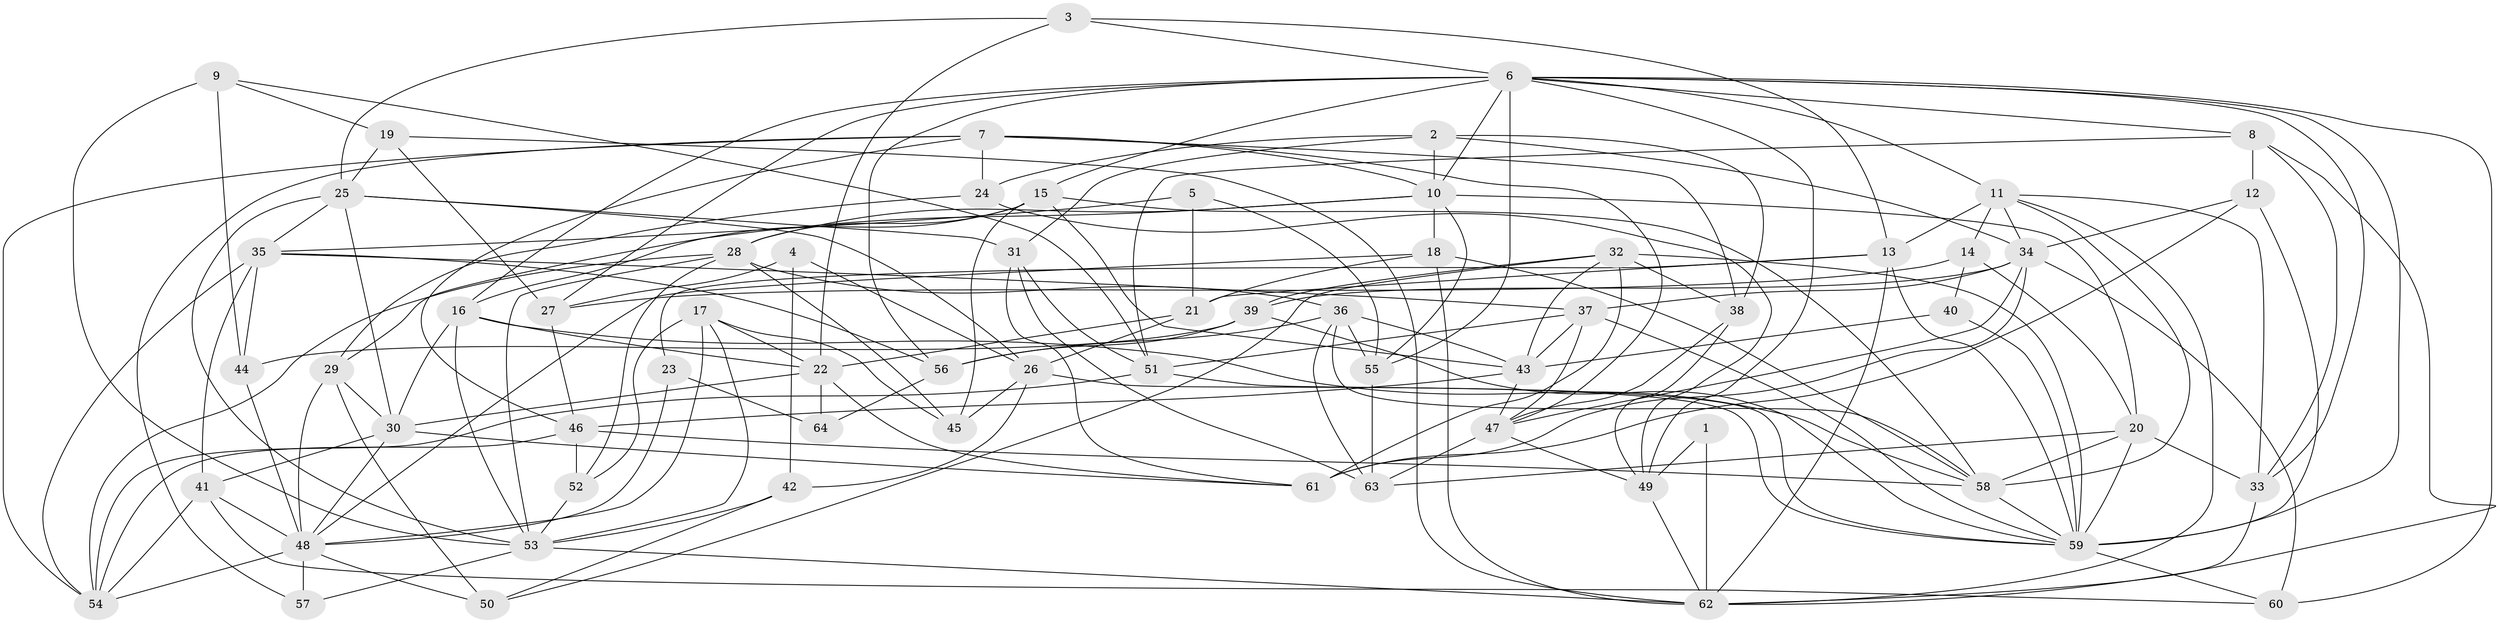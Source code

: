 // original degree distribution, {4: 0.3203125, 3: 0.2890625, 2: 0.1015625, 6: 0.0625, 7: 0.046875, 8: 0.015625, 5: 0.1640625}
// Generated by graph-tools (version 1.1) at 2025/02/03/09/25 03:02:05]
// undirected, 64 vertices, 181 edges
graph export_dot {
graph [start="1"]
  node [color=gray90,style=filled];
  1;
  2;
  3;
  4;
  5;
  6;
  7;
  8;
  9;
  10;
  11;
  12;
  13;
  14;
  15;
  16;
  17;
  18;
  19;
  20;
  21;
  22;
  23;
  24;
  25;
  26;
  27;
  28;
  29;
  30;
  31;
  32;
  33;
  34;
  35;
  36;
  37;
  38;
  39;
  40;
  41;
  42;
  43;
  44;
  45;
  46;
  47;
  48;
  49;
  50;
  51;
  52;
  53;
  54;
  55;
  56;
  57;
  58;
  59;
  60;
  61;
  62;
  63;
  64;
  1 -- 49 [weight=1.0];
  1 -- 62 [weight=1.0];
  2 -- 10 [weight=1.0];
  2 -- 24 [weight=1.0];
  2 -- 31 [weight=1.0];
  2 -- 34 [weight=1.0];
  2 -- 38 [weight=1.0];
  3 -- 6 [weight=1.0];
  3 -- 13 [weight=1.0];
  3 -- 22 [weight=1.0];
  3 -- 25 [weight=1.0];
  4 -- 26 [weight=1.0];
  4 -- 27 [weight=1.0];
  4 -- 42 [weight=1.0];
  5 -- 21 [weight=1.0];
  5 -- 35 [weight=1.0];
  5 -- 55 [weight=1.0];
  6 -- 8 [weight=1.0];
  6 -- 10 [weight=1.0];
  6 -- 11 [weight=1.0];
  6 -- 15 [weight=1.0];
  6 -- 16 [weight=1.0];
  6 -- 27 [weight=1.0];
  6 -- 33 [weight=1.0];
  6 -- 49 [weight=1.0];
  6 -- 55 [weight=1.0];
  6 -- 56 [weight=1.0];
  6 -- 59 [weight=1.0];
  6 -- 60 [weight=1.0];
  7 -- 10 [weight=1.0];
  7 -- 24 [weight=1.0];
  7 -- 38 [weight=1.0];
  7 -- 46 [weight=1.0];
  7 -- 47 [weight=1.0];
  7 -- 54 [weight=1.0];
  7 -- 57 [weight=1.0];
  8 -- 12 [weight=1.0];
  8 -- 33 [weight=1.0];
  8 -- 51 [weight=1.0];
  8 -- 62 [weight=1.0];
  9 -- 19 [weight=1.0];
  9 -- 44 [weight=1.0];
  9 -- 51 [weight=1.0];
  9 -- 53 [weight=1.0];
  10 -- 18 [weight=1.0];
  10 -- 20 [weight=1.0];
  10 -- 28 [weight=1.0];
  10 -- 29 [weight=1.0];
  10 -- 55 [weight=1.0];
  11 -- 13 [weight=1.0];
  11 -- 14 [weight=2.0];
  11 -- 33 [weight=1.0];
  11 -- 34 [weight=1.0];
  11 -- 58 [weight=1.0];
  11 -- 62 [weight=1.0];
  12 -- 34 [weight=1.0];
  12 -- 59 [weight=2.0];
  12 -- 61 [weight=1.0];
  13 -- 21 [weight=1.0];
  13 -- 23 [weight=1.0];
  13 -- 59 [weight=1.0];
  13 -- 62 [weight=1.0];
  14 -- 20 [weight=1.0];
  14 -- 27 [weight=1.0];
  14 -- 40 [weight=1.0];
  15 -- 16 [weight=1.0];
  15 -- 28 [weight=1.0];
  15 -- 43 [weight=1.0];
  15 -- 45 [weight=1.0];
  15 -- 58 [weight=1.0];
  16 -- 22 [weight=1.0];
  16 -- 30 [weight=1.0];
  16 -- 53 [weight=1.0];
  16 -- 58 [weight=1.0];
  17 -- 22 [weight=1.0];
  17 -- 45 [weight=1.0];
  17 -- 48 [weight=1.0];
  17 -- 52 [weight=1.0];
  17 -- 53 [weight=1.0];
  18 -- 21 [weight=1.0];
  18 -- 48 [weight=1.0];
  18 -- 58 [weight=1.0];
  18 -- 62 [weight=1.0];
  19 -- 25 [weight=1.0];
  19 -- 27 [weight=1.0];
  19 -- 62 [weight=1.0];
  20 -- 33 [weight=1.0];
  20 -- 58 [weight=1.0];
  20 -- 59 [weight=2.0];
  20 -- 63 [weight=2.0];
  21 -- 22 [weight=1.0];
  21 -- 26 [weight=1.0];
  22 -- 30 [weight=1.0];
  22 -- 61 [weight=1.0];
  22 -- 64 [weight=1.0];
  23 -- 48 [weight=1.0];
  23 -- 64 [weight=1.0];
  24 -- 29 [weight=1.0];
  24 -- 49 [weight=1.0];
  25 -- 26 [weight=2.0];
  25 -- 30 [weight=1.0];
  25 -- 31 [weight=2.0];
  25 -- 35 [weight=1.0];
  25 -- 53 [weight=1.0];
  26 -- 42 [weight=1.0];
  26 -- 45 [weight=1.0];
  26 -- 59 [weight=1.0];
  27 -- 46 [weight=1.0];
  28 -- 36 [weight=1.0];
  28 -- 45 [weight=1.0];
  28 -- 52 [weight=1.0];
  28 -- 53 [weight=1.0];
  28 -- 54 [weight=1.0];
  29 -- 30 [weight=1.0];
  29 -- 48 [weight=1.0];
  29 -- 50 [weight=1.0];
  30 -- 41 [weight=1.0];
  30 -- 48 [weight=1.0];
  30 -- 61 [weight=1.0];
  31 -- 51 [weight=1.0];
  31 -- 61 [weight=1.0];
  31 -- 63 [weight=1.0];
  32 -- 38 [weight=1.0];
  32 -- 39 [weight=1.0];
  32 -- 43 [weight=1.0];
  32 -- 50 [weight=1.0];
  32 -- 59 [weight=1.0];
  32 -- 61 [weight=2.0];
  33 -- 62 [weight=1.0];
  34 -- 37 [weight=1.0];
  34 -- 39 [weight=1.0];
  34 -- 47 [weight=1.0];
  34 -- 60 [weight=1.0];
  34 -- 61 [weight=1.0];
  35 -- 37 [weight=2.0];
  35 -- 41 [weight=1.0];
  35 -- 44 [weight=1.0];
  35 -- 54 [weight=1.0];
  35 -- 56 [weight=1.0];
  36 -- 43 [weight=1.0];
  36 -- 55 [weight=1.0];
  36 -- 56 [weight=1.0];
  36 -- 58 [weight=1.0];
  36 -- 63 [weight=1.0];
  37 -- 43 [weight=1.0];
  37 -- 47 [weight=1.0];
  37 -- 51 [weight=1.0];
  37 -- 59 [weight=1.0];
  38 -- 47 [weight=1.0];
  38 -- 49 [weight=1.0];
  39 -- 44 [weight=1.0];
  39 -- 56 [weight=1.0];
  39 -- 59 [weight=1.0];
  40 -- 43 [weight=1.0];
  40 -- 59 [weight=1.0];
  41 -- 48 [weight=1.0];
  41 -- 54 [weight=1.0];
  41 -- 60 [weight=1.0];
  42 -- 50 [weight=1.0];
  42 -- 53 [weight=1.0];
  43 -- 46 [weight=1.0];
  43 -- 47 [weight=1.0];
  44 -- 48 [weight=1.0];
  46 -- 52 [weight=2.0];
  46 -- 54 [weight=1.0];
  46 -- 58 [weight=1.0];
  47 -- 49 [weight=1.0];
  47 -- 63 [weight=1.0];
  48 -- 50 [weight=1.0];
  48 -- 54 [weight=1.0];
  48 -- 57 [weight=1.0];
  49 -- 62 [weight=1.0];
  51 -- 54 [weight=1.0];
  51 -- 59 [weight=1.0];
  52 -- 53 [weight=1.0];
  53 -- 57 [weight=1.0];
  53 -- 62 [weight=1.0];
  55 -- 63 [weight=1.0];
  56 -- 64 [weight=1.0];
  58 -- 59 [weight=1.0];
  59 -- 60 [weight=1.0];
}
